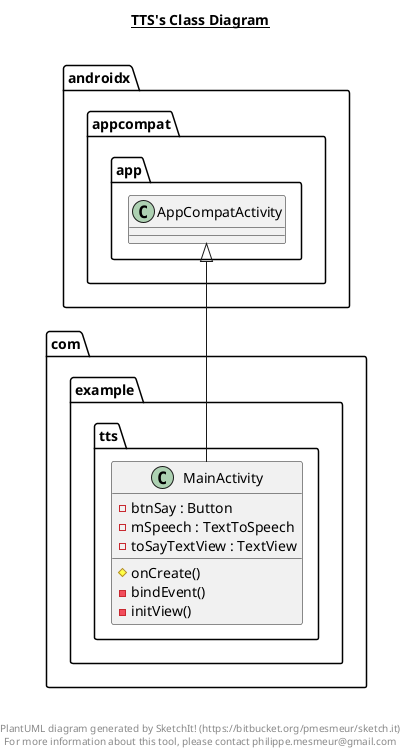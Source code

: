 @startuml

title __TTS's Class Diagram__\n

  namespace com.example.tts {
    class com.example.tts.MainActivity {
        - btnSay : Button
        - mSpeech : TextToSpeech
        - toSayTextView : TextView
        # onCreate()
        - bindEvent()
        - initView()
    }
  }
  

  com.example.tts.MainActivity -up-|> androidx.appcompat.app.AppCompatActivity


right footer


PlantUML diagram generated by SketchIt! (https://bitbucket.org/pmesmeur/sketch.it)
For more information about this tool, please contact philippe.mesmeur@gmail.com
endfooter

@enduml
